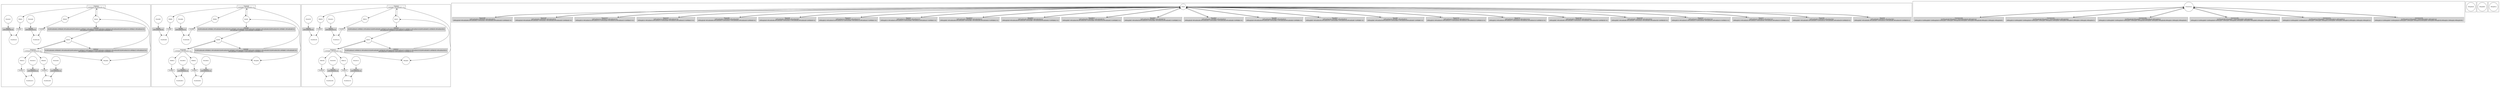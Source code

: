 digraph { layout=dot; overlap=false; splines=true; node [fontsize=10];
subgraph cluster0 {
"PblkAB0" [shape = circle, label = "PblkAB"];
"TminingA" -> "PblkAB0" [label = ""];
"TminingA" [shape = box, label = "TminingA
[((#PblkAB+#PconfirmAB)<5)]" width=0.8, height=0.2];
"PblkAB0" -> "TnotifAB" [label = ""];
"TnotifAB" [shape = box, label = "TnotifAB" width=0.8, height=0.2];
"RootA144" -> "TminingA" [label = ""];
"RootA144" [shape = circle, label = "RootA1"];
"TminingA" -> "PblkAC2" [label = ""];
"PblkAC2" [shape = circle, label = "PblkAC"];
"TminingA" -> "PlengthA26" [label = ""];
"PlengthA26" [shape = circle, label = "PlengthA"];
"TminingA" -> "RootA144" [label = ""];
"TnotifAB" -> "PconfirmAB13" [label = ""];
"PconfirmAB13" [shape = circle, label = "PconfirmAB"];
"SwitchA2" -> "RootA144" [label = ""];
"SwitchA2" [shape = box, label = "SwitchA2
[((((#PconfirmBA>(#PblkAB2+#PconfirmAB2))||(#PconfirmCA>(#PblkAC2+#PconfirmAC2)))||(#PconfirmBA2>(#PblkAB2+#PconfirmAB2)))||(#PconfirmCA2>(#PblkAC2+#PconfirmAC2)))]
{#PconfirmAC2=0;#PblkAC2=0;#PconfirmAB2=0;#PblkAB2=0;}" width=0.8, height=0.02, style="filled,dashed"];
"RootA144" -> "SwitchA1" [label = ""];
"SwitchA1" [shape = box, label = "SwitchA1
[((((#PconfirmBA>(#PblkAB+#PconfirmAB))||(#PconfirmCA>(#PblkAC+#PconfirmAC)))||(#PconfirmBA2>(#PblkAB+#PconfirmAB)))||(#PconfirmCA2>(#PblkAC+#PconfirmAC)))]
{#PconfirmAC=0;#PblkAC=0;#PconfirmAB=0;#PblkAB=0;}" width=0.8, height=0.02, style="filled,dashed"];
"PblkAC2" -> "TnotifAC" [label = ""];
"TnotifAC" [shape = box, label = "TnotifAC" width=0.8, height=0.2];
"TminingA2" -> "PlengthA26" [label = ""];
"TminingA2" [shape = box, label = "TminingA2
[((#PblkAB+#PconfirmAB)<5)]" width=0.8, height=0.2];
"stockAB" -> "PconfirmAB13" [label = ""];
"stockAB" [shape = box, label = "stockAB
[(#PconfirmAB>0)]" width=0.8, height=0.02, style="filled,dashed"];
"RootA245" -> "SwitchA2" [label = ""];
"RootA245" [shape = circle, label = "RootA2"];
"SwitchA1" -> "RootA245" [label = ""];
"TnotifAC" -> "PconfirmAC15" [label = ""];
"PconfirmAC15" [shape = circle, label = "PconfirmAC"];
"RootA245" -> "TminingA2" [label = ""];
"TminingA2" -> "PblkAB21" [label = ""];
"PblkAB21" [shape = circle, label = "PblkAB2"];
"TminingA2" -> "PblkAC23" [label = ""];
"PblkAC23" [shape = circle, label = "PblkAC2"];
"TminingA2" -> "RootA245" [label = ""];
"PstockAB32" -> "stockAB" [label = ""];
"PstockAB32" [shape = circle, label = "PstockAB"];
"stockAC" -> "PconfirmAC15" [label = ""];
"stockAC" [shape = box, label = "stockAC
[(#PconfirmAB>0)]" width=0.8, height=0.02, style="filled,dashed"];
"PblkAB21" -> "TnotifAB2" [label = ""];
"TnotifAB2" [shape = box, label = "TnotifAB2" width=0.8, height=0.2];
"PblkAC23" -> "TnotifAC2" [label = ""];
"TnotifAC2" [shape = box, label = "TnotifAC2" width=0.8, height=0.2];
"PstockAC34" -> "stockAC" [label = ""];
"PstockAC34" [shape = circle, label = "PstockAC"];
"TnotifAB2" -> "PconfirmAB214" [label = ""];
"PconfirmAB214" [shape = circle, label = "PconfirmAB2"];
"TnotifAC2" -> "PconfirmAC216" [label = ""];
"PconfirmAC216" [shape = circle, label = "PconfirmAC2"];
"stockAB2" -> "PconfirmAB214" [label = ""];
"stockAB2" [shape = box, label = "stockAB2
[(#PconfirmAB>0)]" width=0.8, height=0.02, style="filled,dashed"];
"stockAC2" -> "PconfirmAC216" [label = ""];
"stockAC2" [shape = box, label = "stockAC2
[(#PconfirmAB>0)]" width=0.8, height=0.02, style="filled,dashed"];
"PstockAB233" -> "stockAB2" [label = ""];
"PstockAB233" [shape = circle, label = "PstockAB2"];
"PstockAC235" -> "stockAC2" [label = ""];
"PstockAC235" [shape = circle, label = "PstockAC2"];
}
subgraph cluster1 {
"PblkBA4" [shape = circle, label = "PblkBA"];
"TminingB" -> "PblkBA4" [label = ""];
"TminingB" [shape = box, label = "TminingB
[((#PblkBA+#PconfirmBA)<5)]" width=0.8, height=0.2];
"PblkBA4" -> "TnotifBA" [label = ""];
"TnotifBA" [shape = box, label = "TnotifBA" width=0.8, height=0.2];
"RootB146" -> "TminingB" [label = ""];
"RootB146" [shape = circle, label = "RootB1"];
"TminingB" -> "PblkBC6" [label = ""];
"PblkBC6" [shape = circle, label = "PblkBC"];
"TminingB" -> "PlengthB28" [label = ""];
"PlengthB28" [shape = circle, label = "PlengthB"];
"TminingB" -> "RootB146" [label = ""];
"TnotifBA" -> "PconfirmBA17" [label = ""];
"PconfirmBA17" [shape = circle, label = "PconfirmBA"];
"SwitchB2" -> "RootB146" [label = ""];
"SwitchB2" [shape = box, label = "SwitchB2
[((((#PconfirmAB>(#PblkBA2+#PconfirmBA2))||(#PconfirmCB>(#PblkBC2+#PconfirmBC2)))||(#PconfirmAB2>(#PblkBA2+#PconfirmBA2)))||(#PconfirmCB2>(#PblkBC2+#PconfirmBC2)))]
{#PconfirmBC2=0;#PblkBC2=0;#PconfirmBA2=0;#PblkBA2=0;}" width=0.8, height=0.02, style="filled,dashed"];
"RootB146" -> "SwitchB1" [label = ""];
"SwitchB1" [shape = box, label = "SwitchB1
[((((#PconfirmAB>(#PblkBA+#PconfirmBA))||(#PconfirmCB>(#PblkBC+#PconfirmBC)))||(#PconfirmAB2>(#PblkBA+#PconfirmBA)))||(#PconfirmCB2>(#PblkBC+#PconfirmBC)))]
{#PconfirmBC=0;#PblkBC=0;#PconfirmBA=0;#PblkBA=0;}" width=0.8, height=0.02, style="filled,dashed"];
"PblkBC6" -> "TnotifBC" [label = ""];
"TnotifBC" [shape = box, label = "TnotifBC" width=0.8, height=0.2];
"TminingB2" -> "PlengthB28" [label = ""];
"TminingB2" [shape = box, label = "TminingB2
[((#PblkBA+#PconfirmBA)<5)]" width=0.8, height=0.2];
"stockBA" -> "PconfirmBA17" [label = ""];
"stockBA" [shape = box, label = "stockBA
[(#PconfirmAB>0)]" width=0.8, height=0.02, style="filled,dashed"];
"RootB247" -> "SwitchB2" [label = ""];
"RootB247" [shape = circle, label = "RootB2"];
"SwitchB1" -> "RootB247" [label = ""];
"TnotifBC" -> "PconfirmBC19" [label = ""];
"PconfirmBC19" [shape = circle, label = "PconfirmBC"];
"RootB247" -> "TminingB2" [label = ""];
"TminingB2" -> "PblkBA25" [label = ""];
"PblkBA25" [shape = circle, label = "PblkBA2"];
"TminingB2" -> "PblkBC27" [label = ""];
"PblkBC27" [shape = circle, label = "PblkBC2"];
"TminingB2" -> "RootB247" [label = ""];
"PstockBA36" -> "stockBA" [label = ""];
"PstockBA36" [shape = circle, label = "PstockBA"];
"stockBC" -> "PconfirmBC19" [label = ""];
"stockBC" [shape = box, label = "stockBC
[(#PconfirmAB>0)]" width=0.8, height=0.02, style="filled,dashed"];
"PblkBA25" -> "TnotifBA2" [label = ""];
"TnotifBA2" [shape = box, label = "TnotifBA2" width=0.8, height=0.2];
"PblkBC27" -> "TnotifBC2" [label = ""];
"TnotifBC2" [shape = box, label = "TnotifBC2" width=0.8, height=0.2];
"PstockBC38" -> "stockBC" [label = ""];
"PstockBC38" [shape = circle, label = "PstockBC"];
"TnotifBA2" -> "PconfirmBA218" [label = ""];
"PconfirmBA218" [shape = circle, label = "PconfirmBA2"];
"TnotifBC2" -> "PconfirmBC220" [label = ""];
"PconfirmBC220" [shape = circle, label = "PconfirmBC2"];
"stockBA2" -> "PconfirmBA218" [label = ""];
"stockBA2" [shape = box, label = "stockBA2
[(#PconfirmAB>0)]" width=0.8, height=0.02, style="filled,dashed"];
"stockBC2" -> "PconfirmBC220" [label = ""];
"stockBC2" [shape = box, label = "stockBC2
[(#PconfirmAB>0)]" width=0.8, height=0.02, style="filled,dashed"];
"PstockBA237" -> "stockBA2" [label = ""];
"PstockBA237" [shape = circle, label = "PstockBA2"];
"PstockBC239" -> "stockBC2" [label = ""];
"PstockBC239" [shape = circle, label = "PstockBC2"];
}
subgraph cluster2 {
"PblkCA8" [shape = circle, label = "PblkCA"];
"TminingC" -> "PblkCA8" [label = ""];
"TminingC" [shape = box, label = "TminingC
[((#PblkBC+#PconfirmBC)<5)]" width=0.8, height=0.2];
"PblkCA8" -> "TnotifCA" [label = ""];
"TnotifCA" [shape = box, label = "TnotifCA" width=0.8, height=0.2];
"RootC148" -> "TminingC" [label = ""];
"RootC148" [shape = circle, label = "RootC1"];
"TminingC" -> "PblkCB10" [label = ""];
"PblkCB10" [shape = circle, label = "PblkCB"];
"TminingC" -> "PlengthC30" [label = ""];
"PlengthC30" [shape = circle, label = "PlengthC"];
"TminingC" -> "RootC148" [label = ""];
"TnotifCA" -> "PconfirmCA21" [label = ""];
"PconfirmCA21" [shape = circle, label = "PconfirmCA"];
"SwitchC2" -> "RootC148" [label = ""];
"SwitchC2" [shape = box, label = "SwitchC2
[((((#PconfirmAC>(#PblkCA2+#PconfirmCA2))||(#PconfirmBC>(#PblkCB2+#PconfirmCB2)))||(#PconfirmAC2>(#PblkCA2+#PconfirmCA2)))||(#PconfirmBC2>(#PblkCB2+#PconfirmCB2)))]
{#PconfirmCB2=0;#PblkCB2=0;#PconfirmCA2=0;#PblkCA2=0;}" width=0.8, height=0.02, style="filled,dashed"];
"RootC148" -> "SwitchC1" [label = ""];
"SwitchC1" [shape = box, label = "SwitchC1
[((((#PconfirmAC>(#PblkCA+#PconfirmCA))||(#PconfirmBC>(#PblkCB+#PconfirmCB)))||(#PconfirmAC2>(#PblkCA+#PconfirmCA)))||(#PconfirmBC2>(#PblkCB+#PconfirmCB)))]
{#PconfirmCB=0;#PblkCB=0;#PconfirmCA=0;#PblkCA=0;}" width=0.8, height=0.02, style="filled,dashed"];
"PblkCB10" -> "TnotifCB" [label = ""];
"TnotifCB" [shape = box, label = "TnotifCB" width=0.8, height=0.2];
"TminingC2" -> "PlengthC30" [label = ""];
"TminingC2" [shape = box, label = "TminingC2
[((#PblkBC+#PconfirmBC)<5)]" width=0.8, height=0.2];
"stockCA" -> "PconfirmCA21" [label = ""];
"stockCA" [shape = box, label = "stockCA
[(#PconfirmAB>0)]" width=0.8, height=0.02, style="filled,dashed"];
"RootC249" -> "SwitchC2" [label = ""];
"RootC249" [shape = circle, label = "RootC2"];
"SwitchC1" -> "RootC249" [label = ""];
"TnotifCB" -> "PconfirmCB23" [label = ""];
"PconfirmCB23" [shape = circle, label = "PconfirmCB"];
"RootC249" -> "TminingC2" [label = ""];
"TminingC2" -> "PblkCA29" [label = ""];
"PblkCA29" [shape = circle, label = "PblkCA2"];
"TminingC2" -> "PblkCB211" [label = ""];
"PblkCB211" [shape = circle, label = "PblkCB2"];
"TminingC2" -> "RootC249" [label = ""];
"PstockCA40" -> "stockCA" [label = ""];
"PstockCA40" [shape = circle, label = "PstockCA"];
"stockCB" -> "PconfirmCB23" [label = ""];
"stockCB" [shape = box, label = "stockCB
[(#PconfirmAB>0)]" width=0.8, height=0.02, style="filled,dashed"];
"PblkCA29" -> "TnotifCA2" [label = ""];
"TnotifCA2" [shape = box, label = "TnotifCA2" width=0.8, height=0.2];
"PblkCB211" -> "TnotifCB2" [label = ""];
"TnotifCB2" [shape = box, label = "TnotifCB2" width=0.8, height=0.2];
"PstockCB42" -> "stockCB" [label = ""];
"PstockCB42" [shape = circle, label = "PstockCB"];
"TnotifCA2" -> "PconfirmCA222" [label = ""];
"PconfirmCA222" [shape = circle, label = "PconfirmCA2"];
"TnotifCB2" -> "PconfirmCB224" [label = ""];
"PconfirmCB224" [shape = circle, label = "PconfirmCB2"];
"stockCA2" -> "PconfirmCA222" [label = ""];
"stockCA2" [shape = box, label = "stockCA2
[(#PconfirmAB>0)]" width=0.8, height=0.02, style="filled,dashed"];
"stockCB2" -> "PconfirmCB224" [label = ""];
"stockCB2" [shape = box, label = "stockCB2
[(#PconfirmAB>0)]" width=0.8, height=0.02, style="filled,dashed"];
"PstockCA241" -> "stockCA2" [label = ""];
"PstockCA241" [shape = circle, label = "PstockCA2"];
"PstockCB243" -> "stockCB2" [label = ""];
"PstockCB243" [shape = circle, label = "PstockCB2"];
}
subgraph cluster3 {
"Pclear12" [shape = circle, label = "Pclear"];
"TlooseA2B2" -> "Pclear12" [label = ""];
"TlooseA2B2" [shape = box, label = "TlooseA2B2
[(#PconfirmBA2>(#PblkAB2+#PconfirmAB2))]
{#PlengthAB=#PconfirmBA2;#PconfirmBA2=0;#PstockAC=#PconfirmBA2;#PconfirmAB2=0;#PblkAB2=0;}" width=0.8, height=0.02, style="filled,dashed"];
"TlooseA2B" -> "Pclear12" [label = ""];
"TlooseA2B" [shape = box, label = "TlooseA2B
[(#PconfirmBA>(#PblkAB2+#PconfirmAB2))]
{#PlengthAB=#PconfirmBA;#PconfirmBA=0;#PstockAC=#PconfirmBA;#PconfirmAB2=0;#PblkAB2=0;}" width=0.8, height=0.02, style="filled,dashed"];
"TlooseA2C2" -> "Pclear12" [label = ""];
"TlooseA2C2" [shape = box, label = "TlooseA2C2
[(#PconfirmCA2>(#PblkAC2+#PconfirmAC2))]
{#PlengthCA=#PconfirmCA2;#PconfirmCA2=0;#PstockAB=#PconfirmCA2;#PconfirmAC2=0;#PblkAC2=0;}" width=0.8, height=0.02, style="filled,dashed"];
"TlooseA2C" -> "Pclear12" [label = ""];
"TlooseA2C" [shape = box, label = "TlooseA2C
[(#PconfirmCA>(#PblkAC2+#PconfirmAC2))]
{#PlengthCA=#PconfirmCA;#PconfirmCA=0;#PstockAB=#PconfirmCA;#PconfirmAC2=0;#PblkAC2=0;}" width=0.8, height=0.02, style="filled,dashed"];
"TlooseAB2" -> "Pclear12" [label = ""];
"TlooseAB2" [shape = box, label = "TlooseAB2
[(#PconfirmBA2>(#PblkAB+#PconfirmAB))]
{#PlengthAB=#PconfirmBA2;#PconfirmBA2=0;#PstockAC2=#PconfirmBA2;#PconfirmAB=0;#PblkAB=0;}" width=0.8, height=0.02, style="filled,dashed"];
"TlooseAB" -> "Pclear12" [label = ""];
"TlooseAB" [shape = box, label = "TlooseAB
[(#PconfirmBA>(#PblkAB+#PconfirmAB))]
{#PlengthAB=#PconfirmBA;#PconfirmBA=0;#PstockAC2=#PconfirmBA;#PconfirmAB=0;#PblkAB=0;}" width=0.8, height=0.02, style="filled,dashed"];
"TlooseAC2" -> "Pclear12" [label = ""];
"TlooseAC2" [shape = box, label = "TlooseAC2
[(#PconfirmCA2>(#PblkAC+#PconfirmAC))]
{#PlengthCA=#PconfirmCA2;#PconfirmCA2=0;#PstockAB2=#PconfirmCA2;#PconfirmAC=0;#PblkAC=0;}" width=0.8, height=0.02, style="filled,dashed"];
"TlooseAC" -> "Pclear12" [label = ""];
"TlooseAC" [shape = box, label = "TlooseAC
[(#PconfirmCA>(#PblkAC+#PconfirmAC))]
{#PlengthCA=#PconfirmCA;#PconfirmCA=0;#PstockAB2=#PconfirmCA;#PconfirmAC=0;#PblkAC=0;}" width=0.8, height=0.02, style="filled,dashed"];
"TlooseB2A2" -> "Pclear12" [label = ""];
"TlooseB2A2" [shape = box, label = "TlooseB2A2
[(#PconfirmAB2>(#PblkBA2+#PconfirmBA2))]
{#PlengthBC=#PconfirmAB2;#PconfirmAB2=0;#PstockBC=#PconfirmAB2;#PconfirmBA2=0;#PblkBA2=0;}" width=0.8, height=0.02, style="filled,dashed"];
"TlooseB2A" -> "Pclear12" [label = ""];
"TlooseB2A" [shape = box, label = "TlooseB2A
[(#PconfirmAB>(#PblkBA2+#PconfirmBA2))]
{#PlengthAB=#PconfirmAB;#PconfirmAB=0;#PstockBC=#PconfirmAB;#PconfirmBA2=0;#PblkBA2=0;}" width=0.8, height=0.02, style="filled,dashed"];
"TlooseB2C2" -> "Pclear12" [label = ""];
"TlooseB2C2" [shape = box, label = "TlooseB2C2
[(#PconfirmCB2>(#PblkBC2+#PconfirmBC2))]
{#PlengthBC=#PconfirmCB2;#PconfirmCB2=0;#PstockBA=#PconfirmCB2;#PconfirmBC2=0;#PblkBC2=0;}" width=0.8, height=0.02, style="filled,dashed"];
"TlooseB2C" -> "Pclear12" [label = ""];
"TlooseB2C" [shape = box, label = "TlooseB2C
[(#PconfirmCB>(#PblkBC2+#PconfirmBC2))]
{#PlengthBC=#PconfirmCB;#PconfirmCB=0;#PstockBA=#PconfirmCB;#PconfirmBC2=0;#PblkBC2=0;}" width=0.8, height=0.02, style="filled,dashed"];
"TlooseBA2" -> "Pclear12" [label = ""];
"TlooseBA2" [shape = box, label = "TlooseBA2
[(#PconfirmAB2>(#PblkBA+#PconfirmBA))]
{#PlengthAB=#PconfirmAB2;#PconfirmAB2=0;#PstockBC2=#PconfirmAB2;#PconfirmBA=0;#PblkBA=0;}" width=0.8, height=0.02, style="filled,dashed"];
"TlooseBA" -> "Pclear12" [label = ""];
"TlooseBA" [shape = box, label = "TlooseBA
[(#PconfirmAB>(#PblkBA+#PconfirmBA))]
{#PlengthAB=#PconfirmAB;#PconfirmAB=0;#PstockBC2=#PconfirmAB;#PconfirmBA=0;#PblkBA=0;}" width=0.8, height=0.02, style="filled,dashed"];
"TlooseBC2" -> "Pclear12" [label = ""];
"TlooseBC2" [shape = box, label = "TlooseBC2
[(#PconfirmCB2>(#PblkBC+#PconfirmBC))]
{#PlengthBC=#PconfirmCB2;#PconfirmCB2=0;#PstockBA2=#PconfirmCB2;#PconfirmBC=0;#PblkBC=0;}" width=0.8, height=0.02, style="filled,dashed"];
"TlooseBC" -> "Pclear12" [label = ""];
"TlooseBC" [shape = box, label = "TlooseBC
[(#PconfirmCB>(#PblkBC+#PconfirmBC))]
{#PlengthBC=#PconfirmCB;#PconfirmCB=0;#PstockBA2=#PconfirmCB;#PconfirmBC=0;#PblkBC=0;}" width=0.8, height=0.02, style="filled,dashed"];
"TlooseC2A2" -> "Pclear12" [label = ""];
"TlooseC2A2" [shape = box, label = "TlooseC2A2
[(#PconfirmAC2>(#PblkCA2+#PconfirmCA2))]
{#PlengthCA=#PconfirmAC2;#PconfirmAC2=0;#PstockCB=#PconfirmAC2;#PconfirmCA2=0;#PblkCA2=0;}" width=0.8, height=0.02, style="filled,dashed"];
"TlooseC2A" -> "Pclear12" [label = ""];
"TlooseC2A" [shape = box, label = "TlooseC2A
[(#PconfirmAC>(#PblkCA2+#PconfirmCA2))]
{#PlengthCA=#PconfirmAC;#PconfirmAC=0;#PstockCB=#PconfirmAC;#PconfirmCA2=0;#PblkCA2=0;}" width=0.8, height=0.02, style="filled,dashed"];
"TlooseC2B2" -> "Pclear12" [label = ""];
"TlooseC2B2" [shape = box, label = "TlooseC2B2
[(#PconfirmBC2>(#PblkCB2+#PconfirmCB2))]
{#PlengthBC=#PconfirmBC2;#PconfirmBC2=0;#PstockCA=#PconfirmBC2;#PconfirmCB2=0;#PblkCB2=0;}" width=0.8, height=0.02, style="filled,dashed"];
"TlooseC2B" -> "Pclear12" [label = ""];
"TlooseC2B" [shape = box, label = "TlooseC2B
[(#PconfirmBC>(#PblkCB2+#PconfirmCB2))]
{#PlengthBC=#PconfirmBC;#PconfirmBC=0;#PstockCA=#PconfirmBC;#PconfirmCB2=0;#PblkCB2=0;}" width=0.8, height=0.02, style="filled,dashed"];
"TlooseCA2" -> "Pclear12" [label = ""];
"TlooseCA2" [shape = box, label = "TlooseCA2
[(#PconfirmAC2>(#PblkCA+#PconfirmCA))]
{#PlengthCA=#PconfirmAC2;#PconfirmAC2=0;#PstockCB2=#PconfirmAC2;#PconfirmCA=0;#PblkCA=0;}" width=0.8, height=0.02, style="filled,dashed"];
"TlooseCA" -> "Pclear12" [label = ""];
"TlooseCA" [shape = box, label = "TlooseCA
[(#PconfirmAC>(#PblkCA+#PconfirmCA))]
{#PlengthCA=#PconfirmAC;#PconfirmAC=0;#PstockCB2=#PconfirmAC;#PconfirmCA=0;#PblkCA=0;}" width=0.8, height=0.02, style="filled,dashed"];
"TlooseCB2" -> "Pclear12" [label = ""];
"TlooseCB2" [shape = box, label = "TlooseCB2
[(#PconfirmBC2>(#PblkCB+#PconfirmCB))]
{#PlengthBC=#PconfirmBC2;#PconfirmBC2=0;#PstockCA2=#PconfirmBC2;#PconfirmCB=0;#PblkCB=0;}" width=0.8, height=0.02, style="filled,dashed"];
"TlooseCB" -> "Pclear12" [label = ""];
"TlooseCB" [shape = box, label = "TlooseCB
[(#PconfirmBC>(#PblkCB+#PconfirmCB))]
{#PlengthBC=#PconfirmBC;#PconfirmBC=0;#PstockCA2=#PconfirmBC;#PconfirmCB=0;#PblkCB=0;}" width=0.8, height=0.02, style="filled,dashed"];
"Pclear12" -> "TlooseA2B" [label = ""];
"Pclear12" -> "TlooseA2B2" [label = ""];
"Pclear12" -> "TlooseA2C" [label = ""];
"Pclear12" -> "TlooseA2C2" [label = ""];
"Pclear12" -> "TlooseAB" [label = ""];
"Pclear12" -> "TlooseAB2" [label = ""];
"Pclear12" -> "TlooseAC" [label = ""];
"Pclear12" -> "TlooseAC2" [label = ""];
"Pclear12" -> "TlooseB2A" [label = ""];
"Pclear12" -> "TlooseB2A2" [label = ""];
"Pclear12" -> "TlooseB2C" [label = ""];
"Pclear12" -> "TlooseB2C2" [label = ""];
"Pclear12" -> "TlooseBA" [label = ""];
"Pclear12" -> "TlooseBA2" [label = ""];
"Pclear12" -> "TlooseBC" [label = ""];
"Pclear12" -> "TlooseBC2" [label = ""];
"Pclear12" -> "TlooseC2A" [label = ""];
"Pclear12" -> "TlooseC2A2" [label = ""];
"Pclear12" -> "TlooseC2B" [label = ""];
"Pclear12" -> "TlooseC2B2" [label = ""];
"Pclear12" -> "TlooseCA" [label = ""];
"Pclear12" -> "TlooseCA2" [label = ""];
"Pclear12" -> "TlooseCB" [label = ""];
"Pclear12" -> "TlooseCB2" [label = ""];
}
subgraph cluster4 {
"Pconsensus25" [shape = circle, label = "Pconsensus"];
"TconsensusAB" -> "Pconsensus25" [label = ""];
"TconsensusAB" [shape = box, label = "TconsensusAB
[(((#PlengthAB*#PlengthCA)!=0)&&(#PlengthAB<#PlengthCA))]
{#PlengthCA=0;#PlengthBC=0;#PlengthAB=0;#PlengthC=(#PlengthC-#PlengthAB);#PlengthB=(#PlengthB-#PlengthAB);#PlengthA=(#PlengthA-#PlengthAB);}" width=0.8, height=0.02, style="filled,dashed"];
"TconsensusAC" -> "Pconsensus25" [label = ""];
"TconsensusAC" [shape = box, label = "TconsensusAC
[(((#PlengthAB*#PlengthCA)!=0)&&(#PlengthCA<#PlengthAB))]
{#PlengthCA=0;#PlengthBC=0;#PlengthAB=0;#PlengthC=(#PlengthC-#PlengthAC);#PlengthB=(#PlengthB-#PlengthAC);#PlengthA=(#PlengthA-#PlengthAC);}" width=0.8, height=0.02, style="filled,dashed"];
"TconsensusBA" -> "Pconsensus25" [label = ""];
"TconsensusBA" [shape = box, label = "TconsensusBA
[(((#PlengthAB*#PlengthBC)!=0)&&(#PlengthAB<#PlengthBC))]
{#PlengthCA=0;#PlengthBC=0;#PlengthAB=0;#PlengthC=(#PlengthC-#PlengthAB);#PlengthB=(#PlengthB-#PlengthAB);#PlengthA=(#PlengthA-#PlengthAB);}" width=0.8, height=0.02, style="filled,dashed"];
"TconsensusBC" -> "Pconsensus25" [label = ""];
"TconsensusBC" [shape = box, label = "TconsensusBC
[(((#PlengthAB*#PlengthBC)!=0)&&(#PlengthBC<#PlengthAB))]
{#PlengthCA=0;#PlengthBC=0;#PlengthAB=0;#PlengthC=(#PlengthC-#PlengthBC);#PlengthB=(#PlengthB-#PlengthBC);#PlengthA=(#PlengthA-#PlengthBC);}" width=0.8, height=0.02, style="filled,dashed"];
"TconsensusCA" -> "Pconsensus25" [label = ""];
"TconsensusCA" [shape = box, label = "TconsensusCA
[(((#PlengthCA*#PlengthBC)!=0)&&(#PlengthCA<#PlengthBC))]
{#PlengthCA=0;#PlengthBC=0;#PlengthAB=0;#PlengthC=(#PlengthC-#PlengthCA);#PlengthB=(#PlengthB-#PlengthCA);#PlengthA=(#PlengthA-#PlengthCA);}" width=0.8, height=0.02, style="filled,dashed"];
"TconsensusCB" -> "Pconsensus25" [label = ""];
"TconsensusCB" [shape = box, label = "TconsensusCB
[(((#PlengthCA*#PlengthBC)!=0)&&(#PlengthBC<#PlengthCA))]
{#PlengthCA=0;#PlengthBC=0;#PlengthAB=0;#PlengthC=(#PlengthC-#PlengthCB);#PlengthB=(#PlengthB-#PlengthCB);#PlengthA=(#PlengthA-#PlengthCB);}" width=0.8, height=0.02, style="filled,dashed"];
"Pconsensus25" -> "TconsensusAB" [label = ""];
"Pconsensus25" -> "TconsensusAC" [label = ""];
"Pconsensus25" -> "TconsensusBA" [label = ""];
"Pconsensus25" -> "TconsensusBC" [label = ""];
"Pconsensus25" -> "TconsensusCA" [label = ""];
"Pconsensus25" -> "TconsensusCB" [label = ""];
}
subgraph cluster5 {
"PlengthAB27" [shape = circle, label = "PlengthAB"];
}
subgraph cluster6 {
"PlengthBC29" [shape = circle, label = "PlengthBC"];
}
subgraph cluster7 {
"PlengthCA31" [shape = circle, label = "PlengthCA"];
}
}
